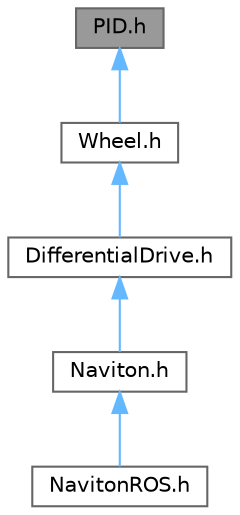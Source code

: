 digraph "PID.h"
{
 // LATEX_PDF_SIZE
  bgcolor="transparent";
  edge [fontname=Helvetica,fontsize=10,labelfontname=Helvetica,labelfontsize=10];
  node [fontname=Helvetica,fontsize=10,shape=box,height=0.2,width=0.4];
  Node1 [id="Node000001",label="PID.h",height=0.2,width=0.4,color="gray40", fillcolor="grey60", style="filled", fontcolor="black",tooltip="PID Controller with anti windup."];
  Node1 -> Node2 [id="edge1_Node000001_Node000002",dir="back",color="steelblue1",style="solid",tooltip=" "];
  Node2 [id="Node000002",label="Wheel.h",height=0.2,width=0.4,color="grey40", fillcolor="white", style="filled",URL="$_wheel_8h.html",tooltip=" "];
  Node2 -> Node3 [id="edge2_Node000002_Node000003",dir="back",color="steelblue1",style="solid",tooltip=" "];
  Node3 [id="Node000003",label="DifferentialDrive.h",height=0.2,width=0.4,color="grey40", fillcolor="white", style="filled",URL="$_differential_drive_8h.html",tooltip=" "];
  Node3 -> Node4 [id="edge3_Node000003_Node000004",dir="back",color="steelblue1",style="solid",tooltip=" "];
  Node4 [id="Node000004",label="Naviton.h",height=0.2,width=0.4,color="grey40", fillcolor="white", style="filled",URL="$_naviton_8h.html",tooltip=" "];
  Node4 -> Node5 [id="edge4_Node000004_Node000005",dir="back",color="steelblue1",style="solid",tooltip=" "];
  Node5 [id="Node000005",label="NavitonROS.h",height=0.2,width=0.4,color="grey40", fillcolor="white", style="filled",URL="$_naviton_r_o_s_8h.html",tooltip=" "];
}
